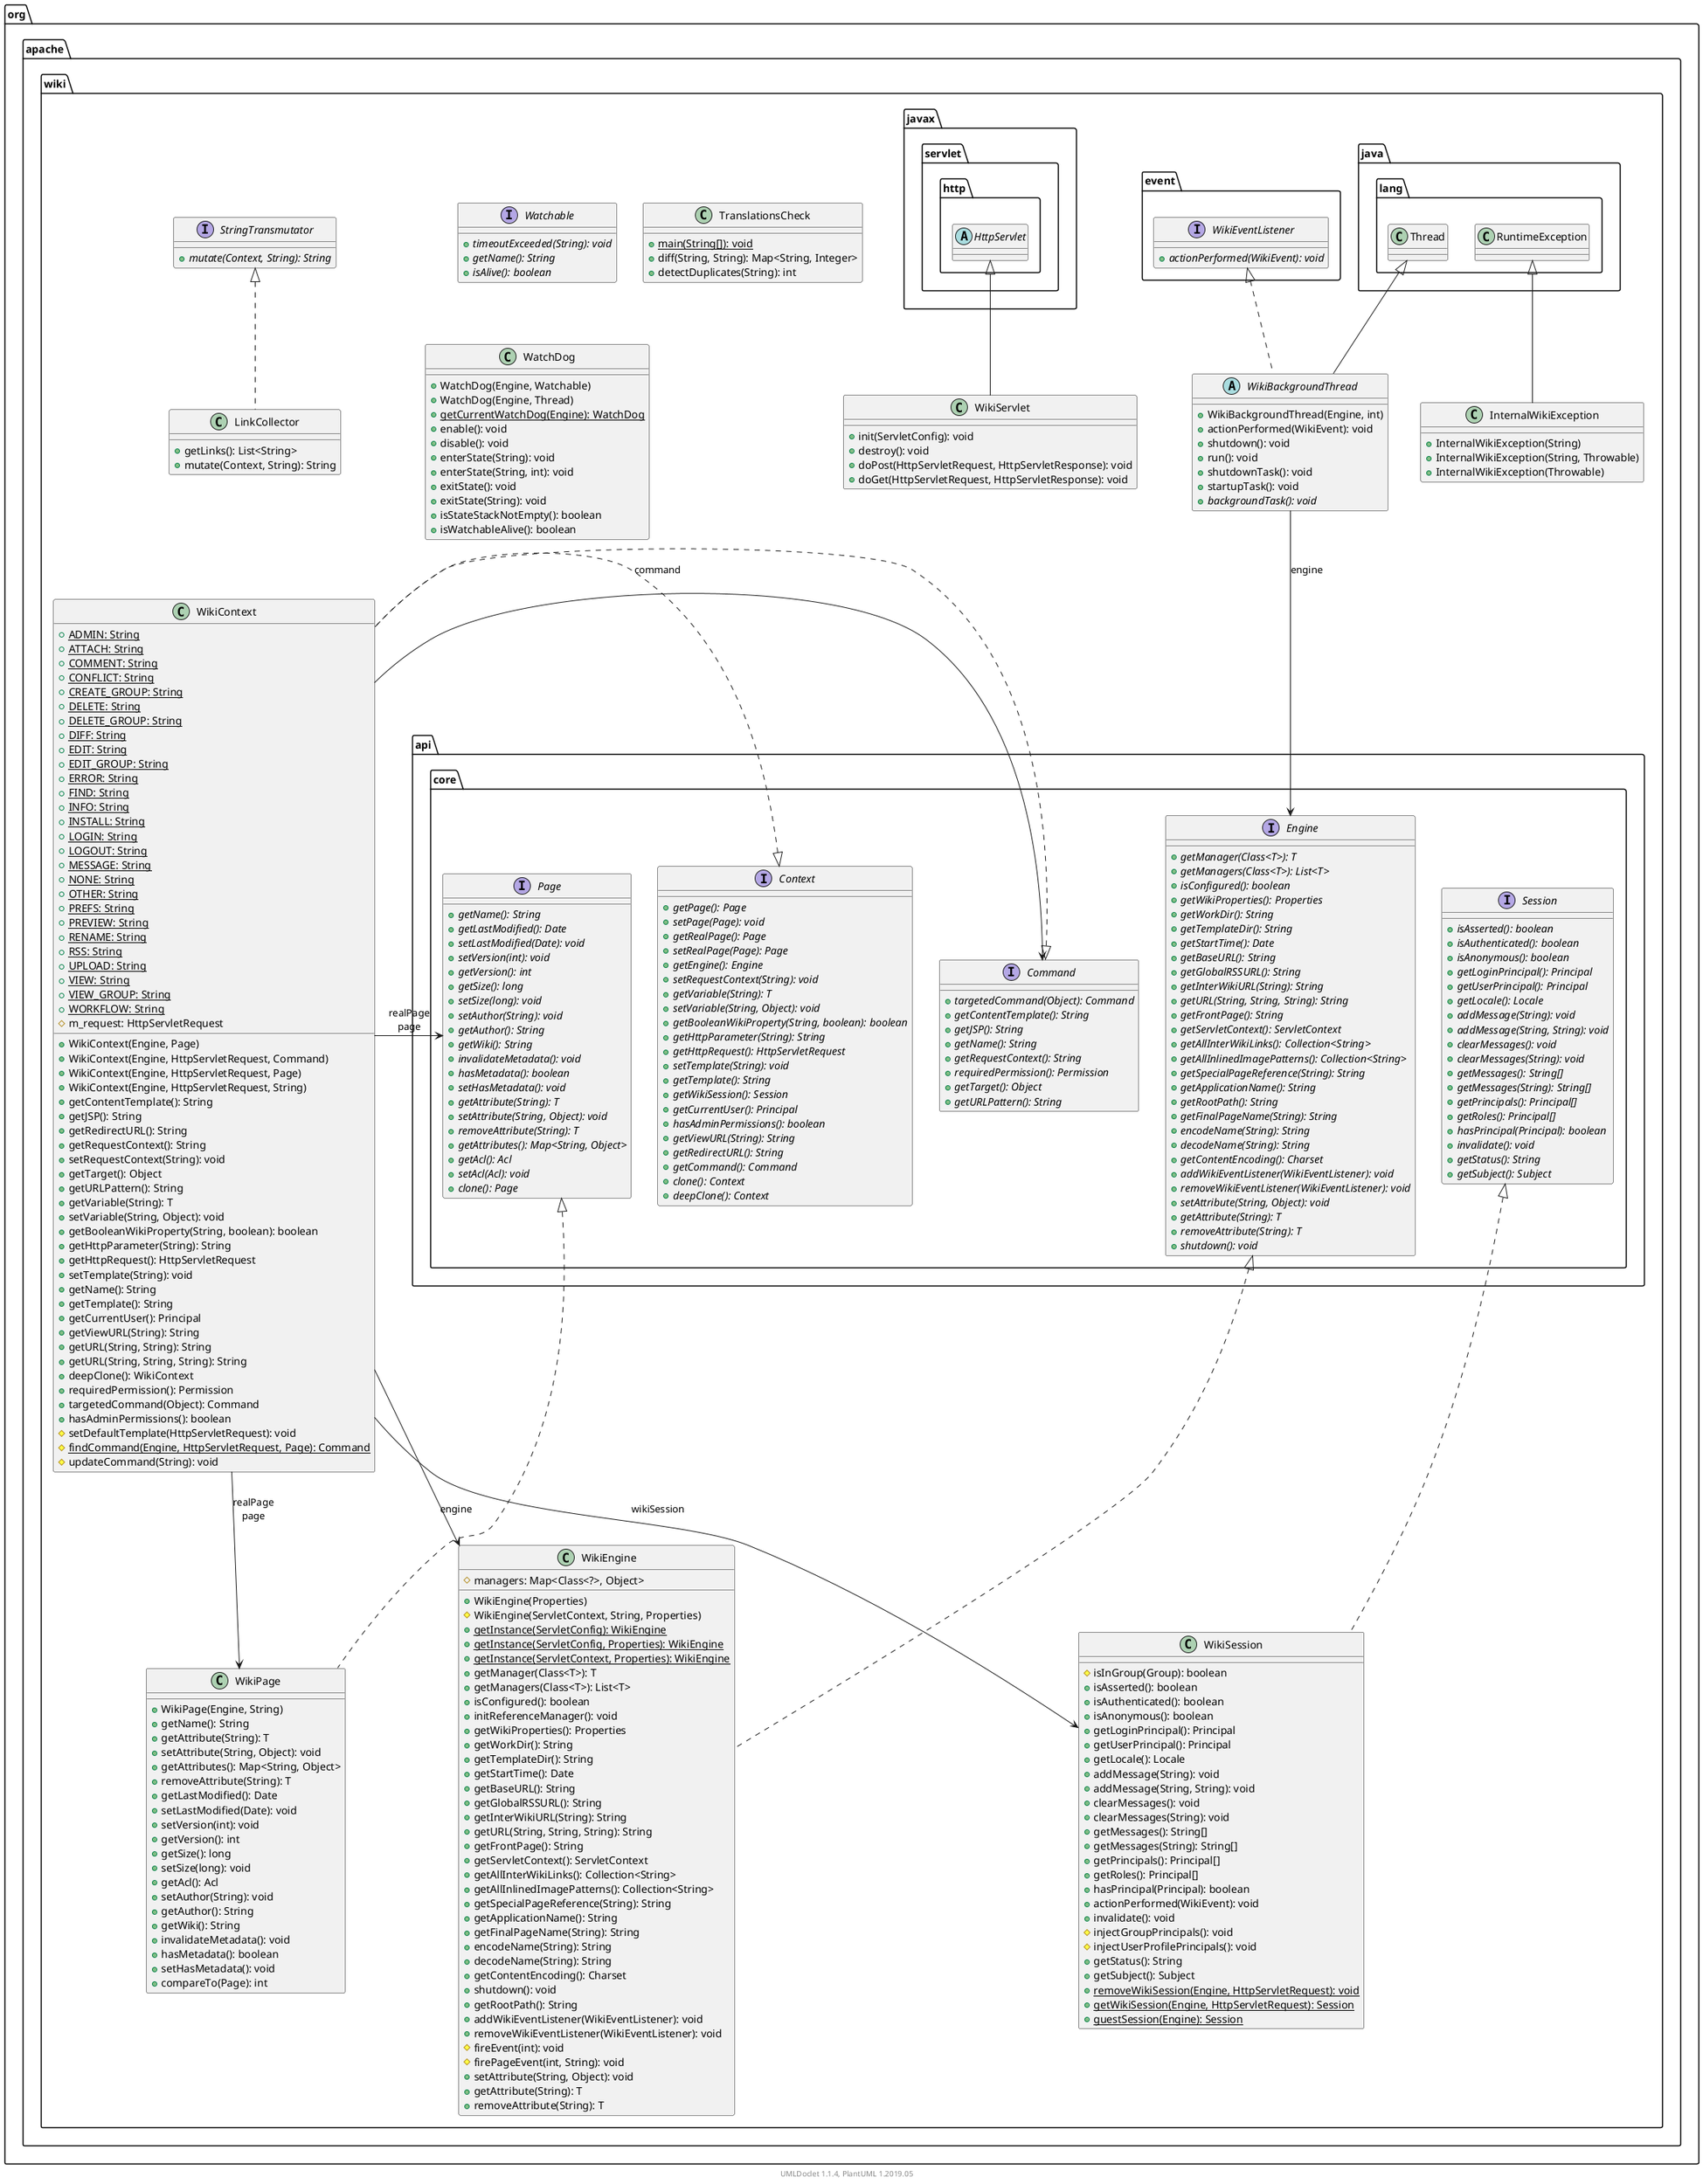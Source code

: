 @startuml

    namespace org.apache.wiki {

        interface Watchable [[Watchable.html]] {
            {abstract} +timeoutExceeded(String): void
            {abstract} +getName(): String
            {abstract} +isAlive(): boolean
        }

        abstract class WikiBackgroundThread [[WikiBackgroundThread.html]] {
            +WikiBackgroundThread(Engine, int)
            +actionPerformed(WikiEvent): void
            +shutdown(): void
            +run(): void
            +shutdownTask(): void
            +startupTask(): void
            {abstract} +backgroundTask(): void
        }

        class WikiServlet [[WikiServlet.html]] {
            +init(ServletConfig): void
            +destroy(): void
            +doPost(HttpServletRequest, HttpServletResponse): void
            +doGet(HttpServletRequest, HttpServletResponse): void
        }

        class LinkCollector [[LinkCollector.html]] {
            +getLinks(): List<String>
            +mutate(Context, String): String
        }

        class WikiPage [[WikiPage.html]] {
            +WikiPage(Engine, String)
            +getName(): String
            +getAttribute(String): T
            +setAttribute(String, Object): void
            +getAttributes(): Map<String, Object>
            +removeAttribute(String): T
            +getLastModified(): Date
            +setLastModified(Date): void
            +setVersion(int): void
            +getVersion(): int
            +getSize(): long
            +setSize(long): void
            +getAcl(): Acl
            +setAuthor(String): void
            +getAuthor(): String
            +getWiki(): String
            +invalidateMetadata(): void
            +hasMetadata(): boolean
            +setHasMetadata(): void
            +compareTo(Page): int
        }

        class TranslationsCheck [[TranslationsCheck.html]] {
            {static} +main(String[]): void
            +diff(String, String): Map<String, Integer>
            +detectDuplicates(String): int
        }

        class WikiEngine [[WikiEngine.html]] {
            #managers: Map<Class<?>, Object>
            +WikiEngine(Properties)
            #WikiEngine(ServletContext, String, Properties)
            {static} +getInstance(ServletConfig): WikiEngine
            {static} +getInstance(ServletConfig, Properties): WikiEngine
            {static} +getInstance(ServletContext, Properties): WikiEngine
            +getManager(Class<T>): T
            +getManagers(Class<T>): List<T>
            +isConfigured(): boolean
            +initReferenceManager(): void
            +getWikiProperties(): Properties
            +getWorkDir(): String
            +getTemplateDir(): String
            +getStartTime(): Date
            +getBaseURL(): String
            +getGlobalRSSURL(): String
            +getInterWikiURL(String): String
            +getURL(String, String, String): String
            +getFrontPage(): String
            +getServletContext(): ServletContext
            +getAllInterWikiLinks(): Collection<String>
            +getAllInlinedImagePatterns(): Collection<String>
            +getSpecialPageReference(String): String
            +getApplicationName(): String
            +getFinalPageName(String): String
            +encodeName(String): String
            +decodeName(String): String
            +getContentEncoding(): Charset
            +shutdown(): void
            +getRootPath(): String
            +addWikiEventListener(WikiEventListener): void
            +removeWikiEventListener(WikiEventListener): void
            #fireEvent(int): void
            #firePageEvent(int, String): void
            +setAttribute(String, Object): void
            +getAttribute(String): T
            +removeAttribute(String): T
        }

        class InternalWikiException [[InternalWikiException.html]] {
            +InternalWikiException(String)
            +InternalWikiException(String, Throwable)
            +InternalWikiException(Throwable)
        }

        class WikiContext [[WikiContext.html]] {
            {static} +ADMIN: String
            {static} +ATTACH: String
            {static} +COMMENT: String
            {static} +CONFLICT: String
            {static} +CREATE_GROUP: String
            {static} +DELETE: String
            {static} +DELETE_GROUP: String
            {static} +DIFF: String
            {static} +EDIT: String
            {static} +EDIT_GROUP: String
            {static} +ERROR: String
            {static} +FIND: String
            {static} +INFO: String
            {static} +INSTALL: String
            {static} +LOGIN: String
            {static} +LOGOUT: String
            {static} +MESSAGE: String
            {static} +NONE: String
            {static} +OTHER: String
            {static} +PREFS: String
            {static} +PREVIEW: String
            {static} +RENAME: String
            {static} +RSS: String
            {static} +UPLOAD: String
            {static} +VIEW: String
            {static} +VIEW_GROUP: String
            {static} +WORKFLOW: String
            #m_request: HttpServletRequest
            +WikiContext(Engine, Page)
            +WikiContext(Engine, HttpServletRequest, Command)
            +WikiContext(Engine, HttpServletRequest, Page)
            +WikiContext(Engine, HttpServletRequest, String)
            +getContentTemplate(): String
            +getJSP(): String
            +getRedirectURL(): String
            +getRequestContext(): String
            +setRequestContext(String): void
            +getTarget(): Object
            +getURLPattern(): String
            +getVariable(String): T
            +setVariable(String, Object): void
            +getBooleanWikiProperty(String, boolean): boolean
            +getHttpParameter(String): String
            +getHttpRequest(): HttpServletRequest
            +setTemplate(String): void
            +getName(): String
            +getTemplate(): String
            +getCurrentUser(): Principal
            +getViewURL(String): String
            +getURL(String, String): String
            +getURL(String, String, String): String
            +deepClone(): WikiContext
            +requiredPermission(): Permission
            +targetedCommand(Object): Command
            +hasAdminPermissions(): boolean
            #setDefaultTemplate(HttpServletRequest): void
            {static} #findCommand(Engine, HttpServletRequest, Page): Command
            #updateCommand(String): void
        }

        class WatchDog [[WatchDog.html]] {
            +WatchDog(Engine, Watchable)
            +WatchDog(Engine, Thread)
            {static} +getCurrentWatchDog(Engine): WatchDog
            +enable(): void
            +disable(): void
            +enterState(String): void
            +enterState(String, int): void
            +exitState(): void
            +exitState(String): void
            +isStateStackNotEmpty(): boolean
            +isWatchableAlive(): boolean
        }

        class WikiSession [[WikiSession.html]] {
            #isInGroup(Group): boolean
            +isAsserted(): boolean
            +isAuthenticated(): boolean
            +isAnonymous(): boolean
            +getLoginPrincipal(): Principal
            +getUserPrincipal(): Principal
            +getLocale(): Locale
            +addMessage(String): void
            +addMessage(String, String): void
            +clearMessages(): void
            +clearMessages(String): void
            +getMessages(): String[]
            +getMessages(String): String[]
            +getPrincipals(): Principal[]
            +getRoles(): Principal[]
            +hasPrincipal(Principal): boolean
            +actionPerformed(WikiEvent): void
            +invalidate(): void
            #injectGroupPrincipals(): void
            #injectUserProfilePrincipals(): void
            +getStatus(): String
            +getSubject(): Subject
            {static} +removeWikiSession(Engine, HttpServletRequest): void
            {static} +getWikiSession(Engine, HttpServletRequest): Session
            {static} +guestSession(Engine): Session
        }

        interface StringTransmutator [[StringTransmutator.html]] {
            {abstract} +mutate(Context, String): String
        }

        class java.lang.Thread
        java.lang.Thread <|-- WikiBackgroundThread

        interface org.apache.wiki.event.WikiEventListener {
            {abstract} +actionPerformed(WikiEvent): void
        }
        org.apache.wiki.event.WikiEventListener <|.. WikiBackgroundThread

        abstract class javax.servlet.http.HttpServlet
        javax.servlet.http.HttpServlet <|-- WikiServlet

        StringTransmutator <|.. LinkCollector

        interface org.apache.wiki.api.core.Page {
            {abstract} +getName(): String
            {abstract} +getLastModified(): Date
            {abstract} +setLastModified(Date): void
            {abstract} +setVersion(int): void
            {abstract} +getVersion(): int
            {abstract} +getSize(): long
            {abstract} +setSize(long): void
            {abstract} +setAuthor(String): void
            {abstract} +getAuthor(): String
            {abstract} +getWiki(): String
            {abstract} +invalidateMetadata(): void
            {abstract} +hasMetadata(): boolean
            {abstract} +setHasMetadata(): void
            {abstract} +getAttribute(String): T
            {abstract} +setAttribute(String, Object): void
            {abstract} +removeAttribute(String): T
            {abstract} +getAttributes(): Map<String, Object>
            {abstract} +getAcl(): Acl
            {abstract} +setAcl(Acl): void
            {abstract} +clone(): Page
        }
        org.apache.wiki.api.core.Page <|.. WikiPage

        interface org.apache.wiki.api.core.Engine {
            {abstract} +getManager(Class<T>): T
            {abstract} +getManagers(Class<T>): List<T>
            {abstract} +isConfigured(): boolean
            {abstract} +getWikiProperties(): Properties
            {abstract} +getWorkDir(): String
            {abstract} +getTemplateDir(): String
            {abstract} +getStartTime(): Date
            {abstract} +getBaseURL(): String
            {abstract} +getGlobalRSSURL(): String
            {abstract} +getInterWikiURL(String): String
            {abstract} +getURL(String, String, String): String
            {abstract} +getFrontPage(): String
            {abstract} +getServletContext(): ServletContext
            {abstract} +getAllInterWikiLinks(): Collection<String>
            {abstract} +getAllInlinedImagePatterns(): Collection<String>
            {abstract} +getSpecialPageReference(String): String
            {abstract} +getApplicationName(): String
            {abstract} +getRootPath(): String
            {abstract} +getFinalPageName(String): String
            {abstract} +encodeName(String): String
            {abstract} +decodeName(String): String
            {abstract} +getContentEncoding(): Charset
            {abstract} +addWikiEventListener(WikiEventListener): void
            {abstract} +removeWikiEventListener(WikiEventListener): void
            {abstract} +setAttribute(String, Object): void
            {abstract} +getAttribute(String): T
            {abstract} +removeAttribute(String): T
            {abstract} +shutdown(): void
        }
        org.apache.wiki.api.core.Engine <|.. WikiEngine

        class java.lang.RuntimeException
        java.lang.RuntimeException <|-- InternalWikiException

        interface org.apache.wiki.api.core.Context {
            {abstract} +getPage(): Page
            {abstract} +setPage(Page): void
            {abstract} +getRealPage(): Page
            {abstract} +setRealPage(Page): Page
            {abstract} +getEngine(): Engine
            {abstract} +setRequestContext(String): void
            {abstract} +getVariable(String): T
            {abstract} +setVariable(String, Object): void
            {abstract} +getBooleanWikiProperty(String, boolean): boolean
            {abstract} +getHttpParameter(String): String
            {abstract} +getHttpRequest(): HttpServletRequest
            {abstract} +setTemplate(String): void
            {abstract} +getTemplate(): String
            {abstract} +getWikiSession(): Session
            {abstract} +getCurrentUser(): Principal
            {abstract} +hasAdminPermissions(): boolean
            {abstract} +getViewURL(String): String
            {abstract} +getRedirectURL(): String
            {abstract} +getCommand(): Command
            {abstract} +clone(): Context
            {abstract} +deepClone(): Context
        }
        org.apache.wiki.api.core.Context <|.. WikiContext

        interface org.apache.wiki.api.core.Command {
            {abstract} +targetedCommand(Object): Command
            {abstract} +getContentTemplate(): String
            {abstract} +getJSP(): String
            {abstract} +getName(): String
            {abstract} +getRequestContext(): String
            {abstract} +requiredPermission(): Permission
            {abstract} +getTarget(): Object
            {abstract} +getURLPattern(): String
        }
        org.apache.wiki.api.core.Command <|.. WikiContext

        interface org.apache.wiki.api.core.Session {
            {abstract} +isAsserted(): boolean
            {abstract} +isAuthenticated(): boolean
            {abstract} +isAnonymous(): boolean
            {abstract} +getLoginPrincipal(): Principal
            {abstract} +getUserPrincipal(): Principal
            {abstract} +getLocale(): Locale
            {abstract} +addMessage(String): void
            {abstract} +addMessage(String, String): void
            {abstract} +clearMessages(): void
            {abstract} +clearMessages(String): void
            {abstract} +getMessages(): String[]
            {abstract} +getMessages(String): String[]
            {abstract} +getPrincipals(): Principal[]
            {abstract} +getRoles(): Principal[]
            {abstract} +hasPrincipal(Principal): boolean
            {abstract} +invalidate(): void
            {abstract} +getStatus(): String
            {abstract} +getSubject(): Subject
        }
        org.apache.wiki.api.core.Session <|.. WikiSession

        WikiBackgroundThread --> org.apache.wiki.api.core.Engine: engine

        WikiContext --> org.apache.wiki.api.core.Page: realPage\npage

        WikiContext --> WikiPage: realPage\npage

        WikiContext --> WikiEngine: engine

        WikiContext --> org.apache.wiki.api.core.Command: command

        WikiContext --> WikiSession: wikiSession

    }


    center footer UMLDoclet 1.1.4, PlantUML 1.2019.05
@enduml
